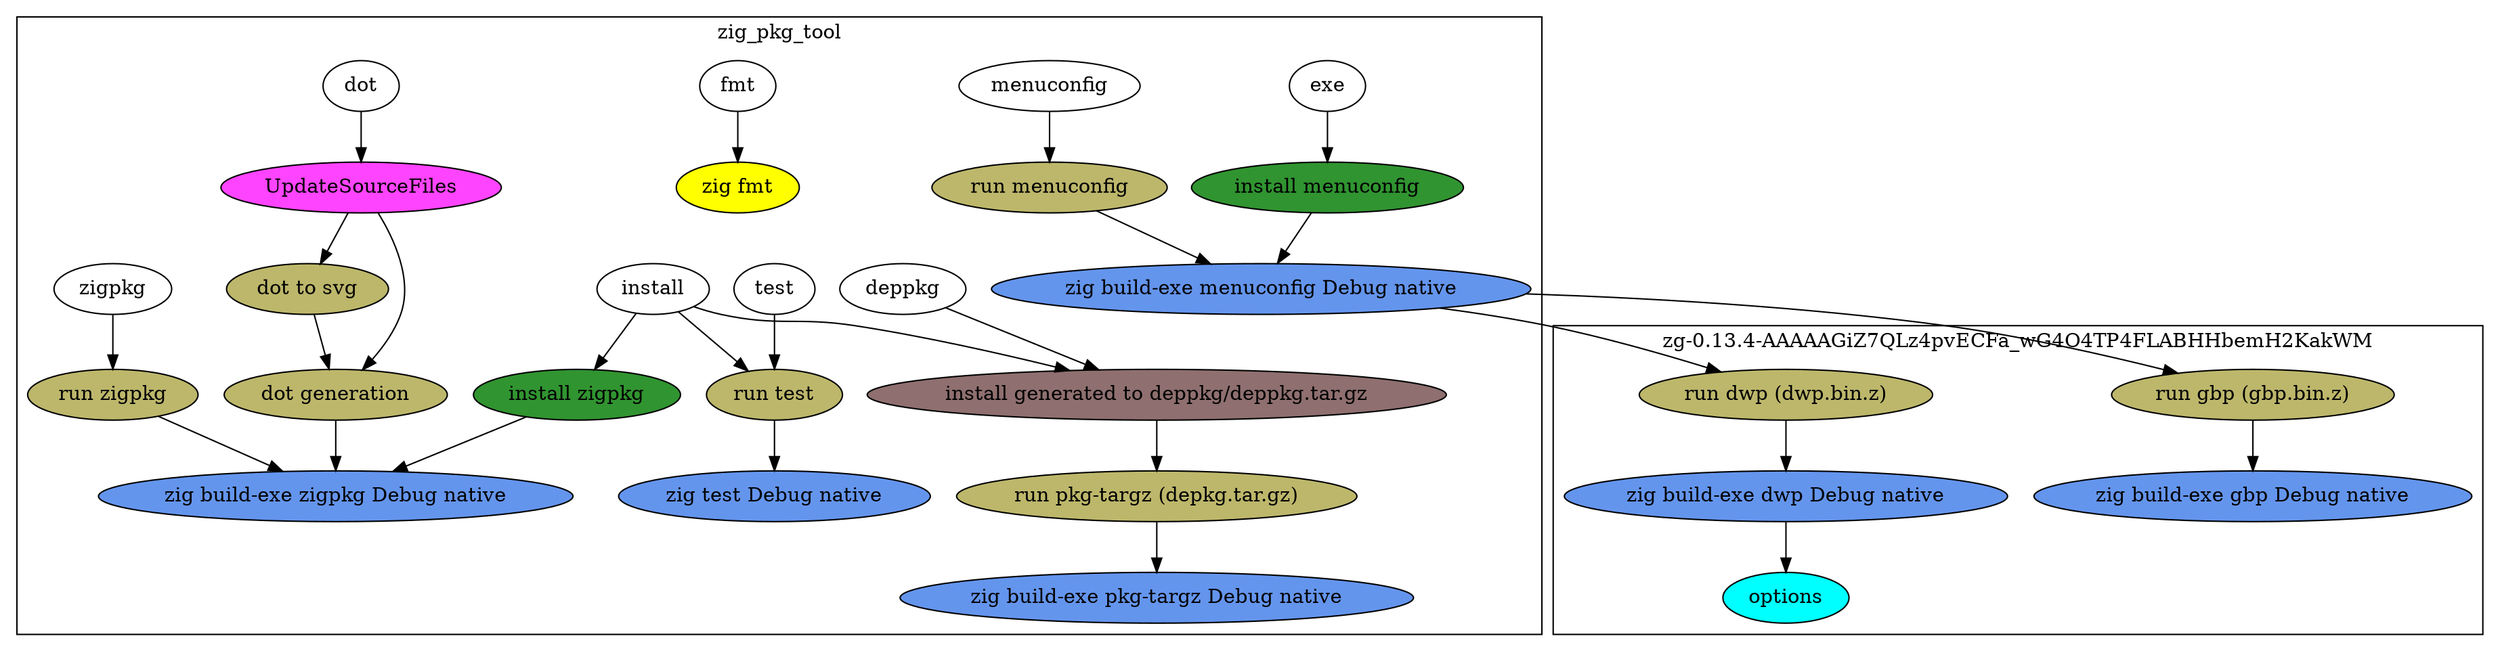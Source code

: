 digraph {
"N0" [label="install", style="filled", fillcolor="#ffffff", group="G0", tooltip="zig_pkg_tool"]
"N0" -> "N1"
"N0" -> "N2"
"N0" -> "N3"
"N1" [label="install generated to deppkg/deppkg.tar.gz", style="filled", fillcolor="#8f6f6f", group="G0", tooltip="zig_pkg_tool"]
"N1" -> "N4"
"N4" [label="run pkg-targz (depkg.tar.gz)", style="filled", fillcolor="#bdb76b", group="G0", tooltip="zig_pkg_tool"]
"N4" -> "N5"
"N5" [label="zig build-exe pkg-targz Debug native", style="filled", fillcolor="#6495ed", group="G0", tooltip="zig_pkg_tool"]
"N2" [label="install zigpkg", style="filled", fillcolor="#309430", group="G0", tooltip="zig_pkg_tool"]
"N2" -> "N6"
"N6" [label="zig build-exe zigpkg Debug native", style="filled", fillcolor="#6495ed", group="G0", tooltip="zig_pkg_tool"]
"N3" [label="run test", style="filled", fillcolor="#bdb76b", group="G0", tooltip="zig_pkg_tool"]
"N3" -> "N7"
"N7" [label="zig test Debug native", style="filled", fillcolor="#6495ed", group="G0", tooltip="zig_pkg_tool"]
"N8" [label="deppkg", style="filled", fillcolor="#ffffff", group="G0", tooltip="zig_pkg_tool"]
"N8" -> "N1"
"N9" [label="dot", style="filled", fillcolor="#ffffff", group="G0", tooltip="zig_pkg_tool"]
"N9" -> "N10"
"N10" [label="UpdateSourceFiles", style="filled", fillcolor="#ff44ff", group="G0", tooltip="zig_pkg_tool"]
"N10" -> "N11"
"N10" -> "N12"
"N11" [label="dot generation", style="filled", fillcolor="#bdb76b", group="G0", tooltip="zig_pkg_tool"]
"N11" -> "N6"
"N12" [label="dot to svg", style="filled", fillcolor="#bdb76b", group="G0", tooltip="zig_pkg_tool"]
"N12" -> "N11"
"N13" [label="exe", style="filled", fillcolor="#ffffff", group="G0", tooltip="zig_pkg_tool"]
"N13" -> "N14"
"N14" [label="install menuconfig", style="filled", fillcolor="#309430", group="G0", tooltip="zig_pkg_tool"]
"N14" -> "N15"
"N15" [label="zig build-exe menuconfig Debug native", style="filled", fillcolor="#6495ed", group="G0", tooltip="zig_pkg_tool"]
"N15" -> "N16"
"N15" -> "N17"
"N16" [label="run gbp (gbp.bin.z)", style="filled", fillcolor="#bdb76b", group="G1", tooltip="zg-0.13.4-AAAAAGiZ7QLz4pvECFa_wG4O4TP4FLABHHbemH2KakWM"]
"N16" -> "N18"
"N18" [label="zig build-exe gbp Debug native", style="filled", fillcolor="#6495ed", group="G1", tooltip="zg-0.13.4-AAAAAGiZ7QLz4pvECFa_wG4O4TP4FLABHHbemH2KakWM"]
"N17" [label="run dwp (dwp.bin.z)", style="filled", fillcolor="#bdb76b", group="G1", tooltip="zg-0.13.4-AAAAAGiZ7QLz4pvECFa_wG4O4TP4FLABHHbemH2KakWM"]
"N17" -> "N19"
"N19" [label="zig build-exe dwp Debug native", style="filled", fillcolor="#6495ed", group="G1", tooltip="zg-0.13.4-AAAAAGiZ7QLz4pvECFa_wG4O4TP4FLABHHbemH2KakWM"]
"N19" -> "N20"
"N20" [label="options", style="filled", fillcolor="#00ffff", group="G1", tooltip="zg-0.13.4-AAAAAGiZ7QLz4pvECFa_wG4O4TP4FLABHHbemH2KakWM"]
"N21" [label="fmt", style="filled", fillcolor="#ffffff", group="G0", tooltip="zig_pkg_tool"]
"N21" -> "N22"
"N22" [label="zig fmt", style="filled", fillcolor="#ffff00", group="G0", tooltip="zig_pkg_tool"]
"N23" [label="menuconfig", style="filled", fillcolor="#ffffff", group="G0", tooltip="zig_pkg_tool"]
"N23" -> "N24"
"N24" [label="run menuconfig", style="filled", fillcolor="#bdb76b", group="G0", tooltip="zig_pkg_tool"]
"N24" -> "N15"
"N25" [label="test", style="filled", fillcolor="#ffffff", group="G0", tooltip="zig_pkg_tool"]
"N25" -> "N3"
"N26" [label="zigpkg", style="filled", fillcolor="#ffffff", group="G0", tooltip="zig_pkg_tool"]
"N26" -> "N27"
"N27" [label="run zigpkg", style="filled", fillcolor="#bdb76b", group="G0", tooltip="zig_pkg_tool"]
"N27" -> "N6"
subgraph cluster_0 {
  cluster = true
  label = "zig_pkg_tool"
  "N0"
  "N1"
  "N2"
  "N3"
  "N4"
  "N5"
  "N6"
  "N7"
  "N8"
  "N9"
  "N10"
  "N11"
  "N12"
  "N13"
  "N14"
  "N15"
  "N21"
  "N22"
  "N23"
  "N24"
  "N25"
  "N26"
  "N27"
}
subgraph cluster_1 {
  cluster = true
  label = "zg-0.13.4-AAAAAGiZ7QLz4pvECFa_wG4O4TP4FLABHHbemH2KakWM"
  "N16"
  "N17"
  "N18"
  "N19"
  "N20"
}
}
